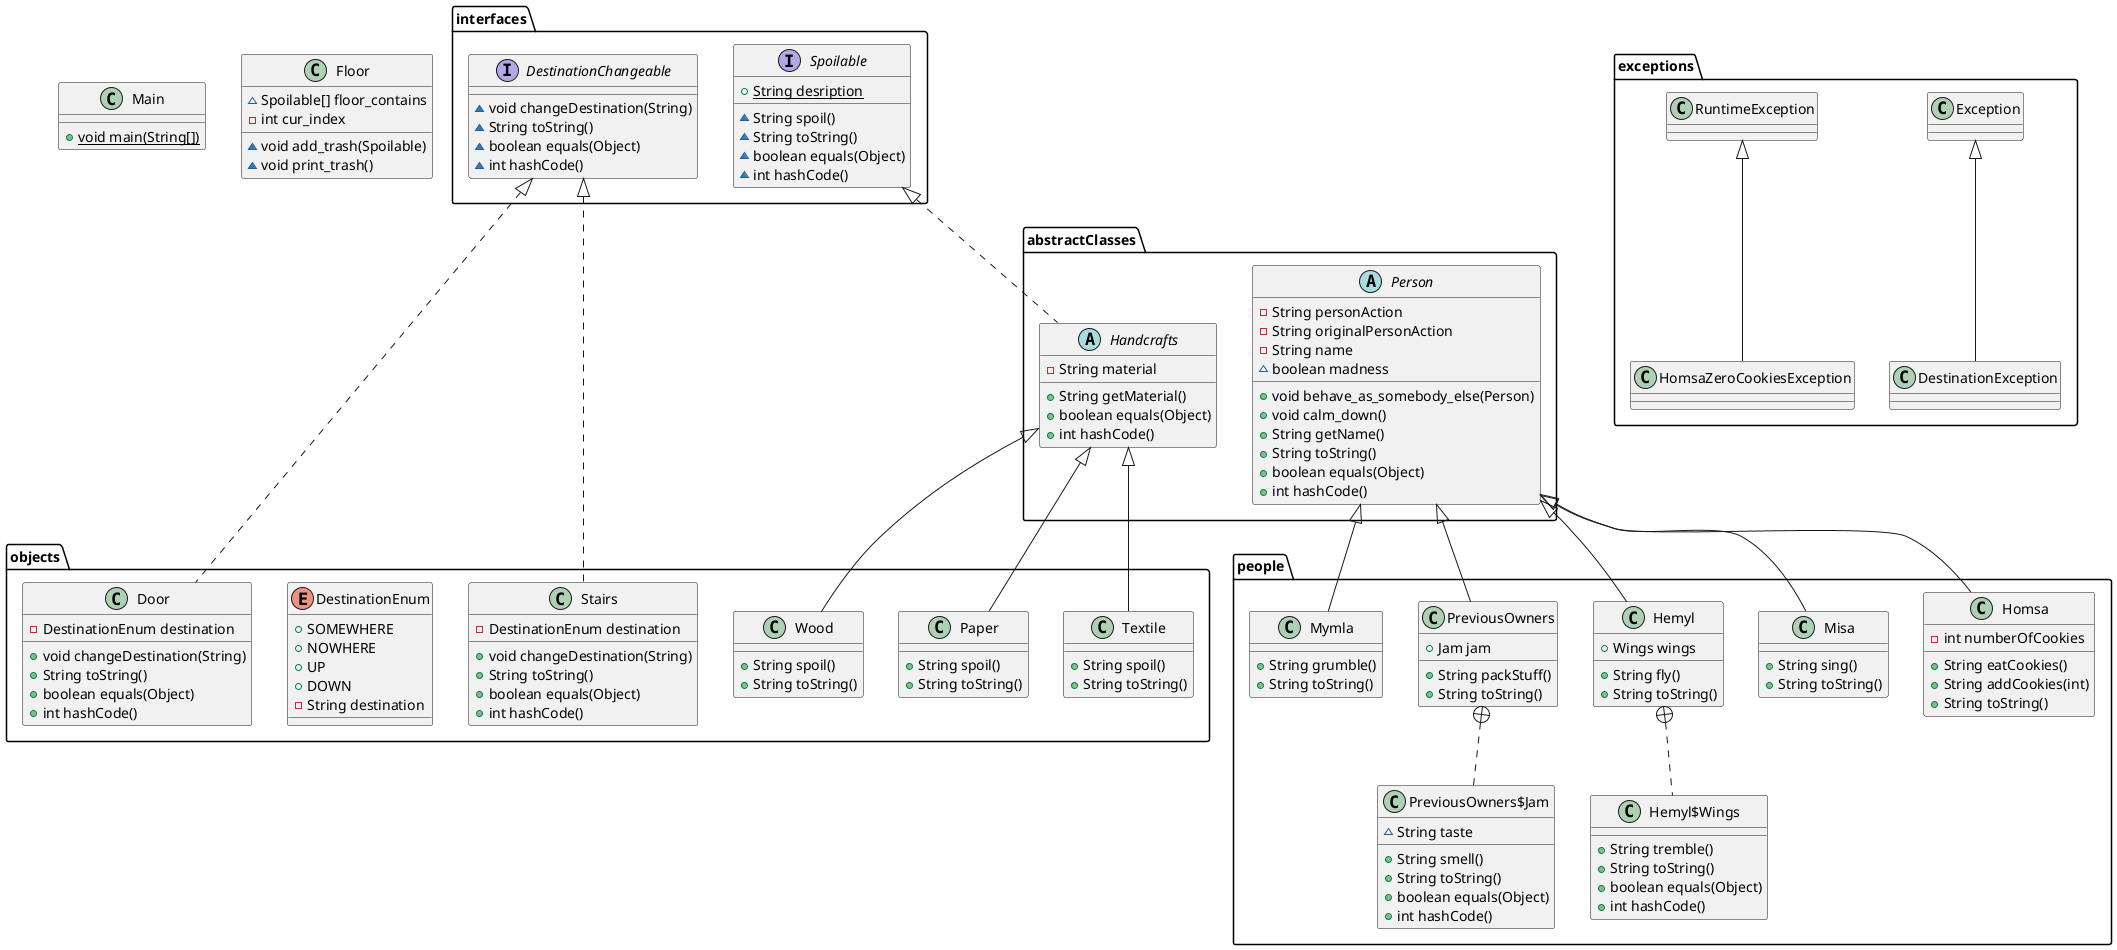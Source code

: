 @startuml
class people.Homsa {
- int numberOfCookies
+ String eatCookies()
+ String addCookies(int)
+ String toString()
}
class objects.Door {
- DestinationEnum destination
+ void changeDestination(String)
+ String toString()
+ boolean equals(Object)
+ int hashCode()
}
class objects.Textile {
+ String spoil()
+ String toString()
}
class objects.Stairs {
- DestinationEnum destination
+ void changeDestination(String)
+ String toString()
+ boolean equals(Object)
+ int hashCode()
}
class objects.Paper {
+ String spoil()
+ String toString()
}
enum objects.DestinationEnum {
+  SOMEWHERE
+  NOWHERE
+  UP
+  DOWN
- String destination
}
class people.Misa {
+ String sing()
+ String toString()
}
class people.Hemyl {
+ Wings wings
+ String fly()
+ String toString()
}
class people.Hemyl$Wings {
+ String tremble()
+ String toString()
+ boolean equals(Object)
+ int hashCode()
}
class exceptions.DestinationException {
}
abstract class abstractClasses.Handcrafts {
- String material
+ String getMaterial()
+ boolean equals(Object)
+ int hashCode()
}
class objects.Wood {
+ String spoil()
+ String toString()
}
class people.PreviousOwners {
+ Jam jam
+ String packStuff()
+ String toString()
}
class people.PreviousOwners$Jam {
~ String taste
+ String smell()
+ String toString()
+ boolean equals(Object)
+ int hashCode()
}
abstract class abstractClasses.Person {
- String personAction
- String originalPersonAction
- String name
~ boolean madness
+ void behave_as_somebody_else(Person)
+ void calm_down()
+ String getName()
+ String toString()
+ boolean equals(Object)
+ int hashCode()
}
interface interfaces.DestinationChangeable {
~ void changeDestination(String)
~ String toString()
~ boolean equals(Object)
~ int hashCode()
}
interface interfaces.Spoilable {
+ {static} String desription
~ String spoil()
~ String toString()
~ boolean equals(Object)
~ int hashCode()
}
class people.Mymla {
+ String grumble()
+ String toString()
}
class exceptions.HomsaZeroCookiesException {
}
class Main {
+ {static} void main(String[])
}
class Floor {
~ Spoilable[] floor_contains
- int cur_index
~ void add_trash(Spoilable)
~ void print_trash()
}


abstractClasses.Person <|-- people.Homsa
interfaces.DestinationChangeable <|.. objects.Door
abstractClasses.Handcrafts <|-- objects.Textile
interfaces.DestinationChangeable <|.. objects.Stairs
abstractClasses.Handcrafts <|-- objects.Paper
abstractClasses.Person <|-- people.Misa
abstractClasses.Person <|-- people.Hemyl
people.Hemyl +.. people.Hemyl$Wings
exceptions.Exception <|-- exceptions.DestinationException
interfaces.Spoilable <|.. abstractClasses.Handcrafts
abstractClasses.Handcrafts <|-- objects.Wood
abstractClasses.Person <|-- people.PreviousOwners
people.PreviousOwners +.. people.PreviousOwners$Jam
abstractClasses.Person <|-- people.Mymla
exceptions.RuntimeException <|-- exceptions.HomsaZeroCookiesException
@enduml